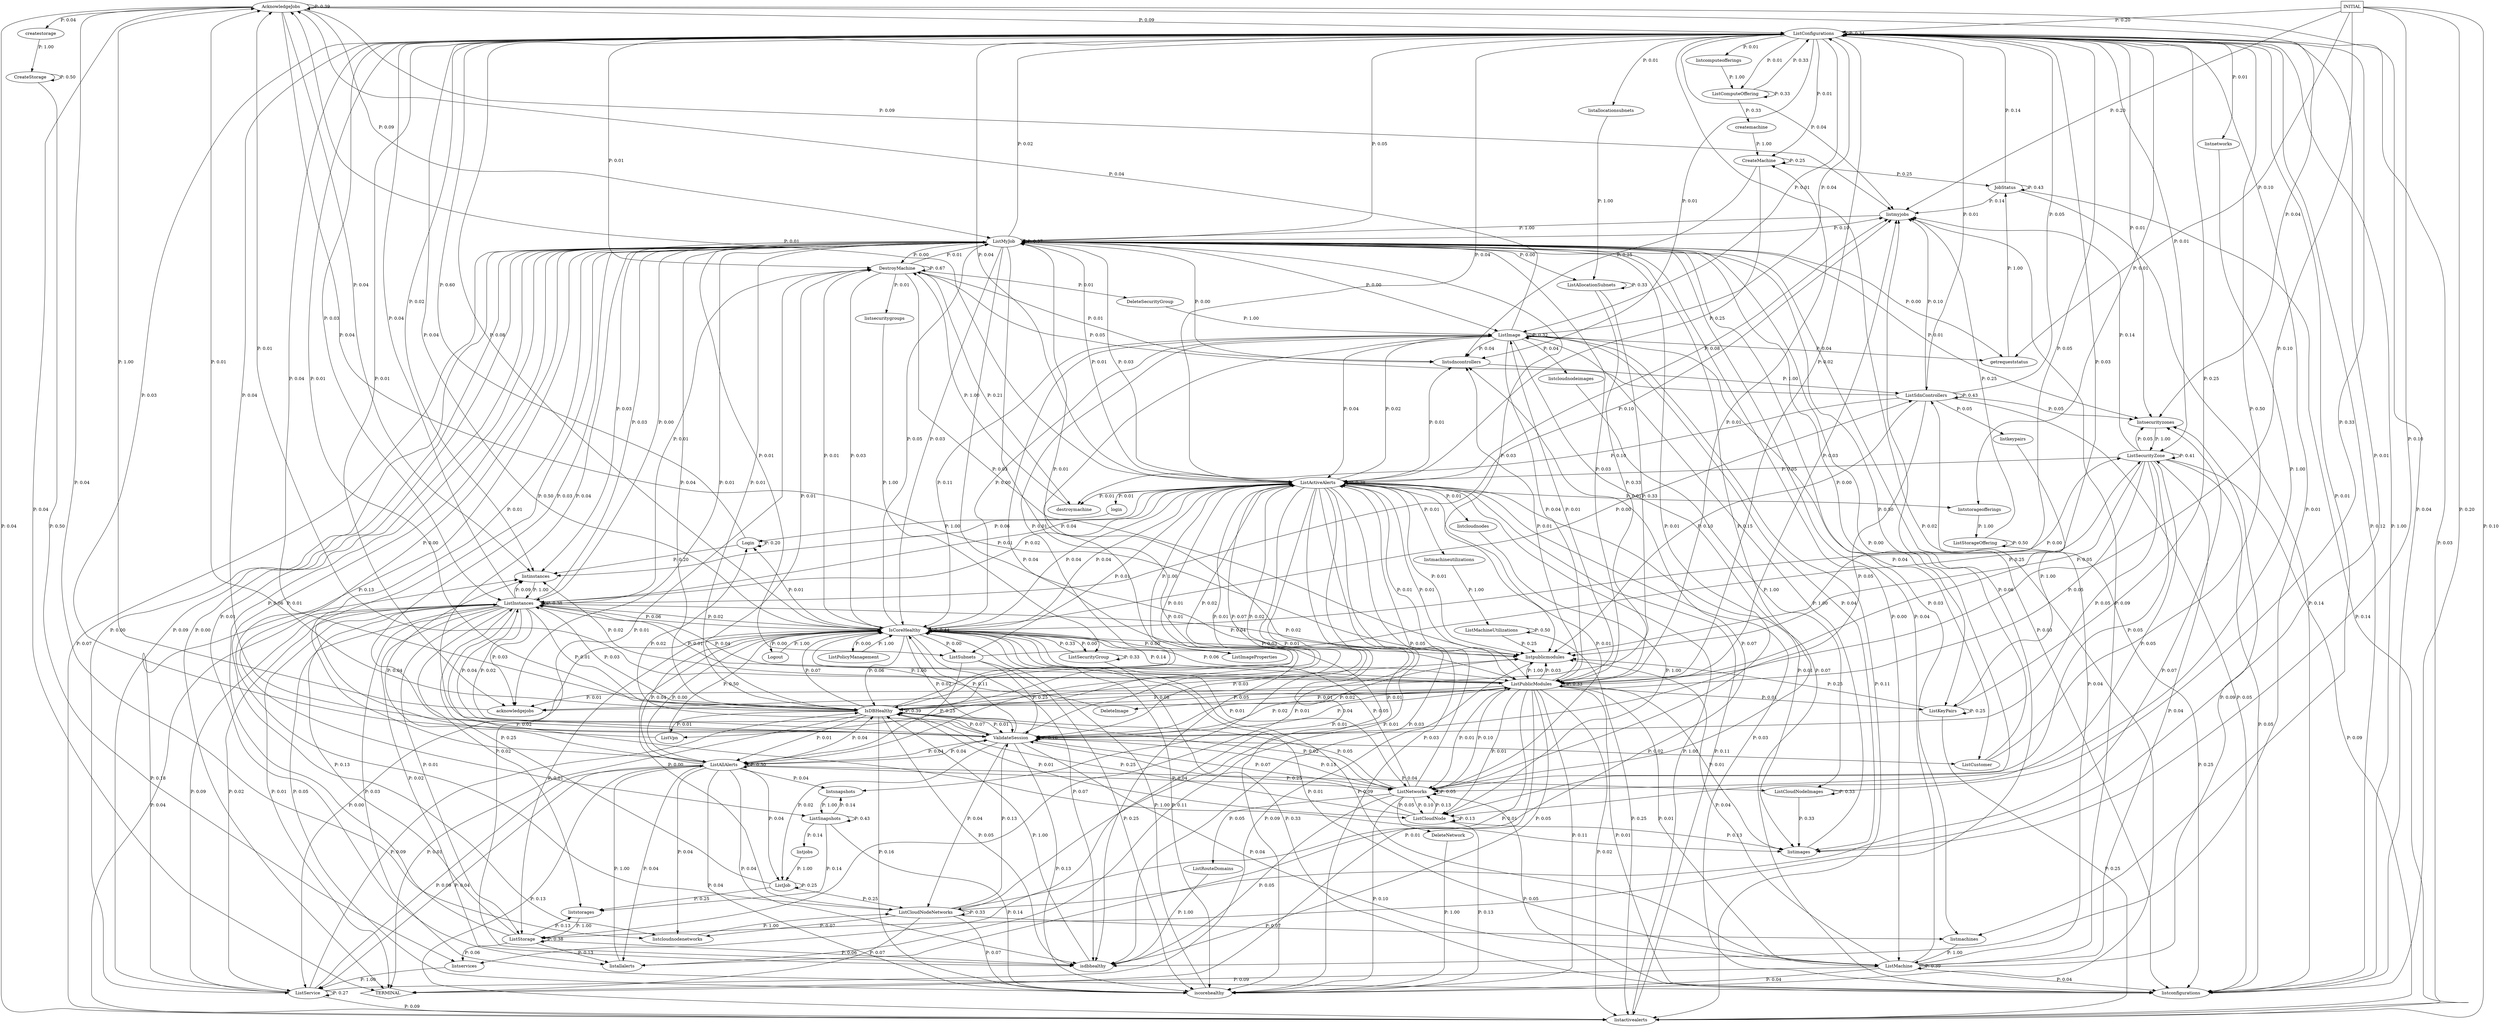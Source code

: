 digraph G {
  0 [label="AcknowledgeJobs"];
  1 [label="CreateMachine"];
  2 [label="CreateStorage"];
  3 [label="DeleteImage"];
  4 [label="DeleteNetwork"];
  5 [label="DeleteSecurityGroup"];
  6 [label="DestroyMachine"];
  7 [label="IsCoreHealthy"];
  8 [label="IsDBHealthy"];
  9 [label="JobStatus"];
  10 [label="ListActiveAlerts"];
  11 [label="ListAllAlerts"];
  12 [label="ListAllocationSubnets"];
  13 [label="ListCloudNode"];
  14 [label="ListCloudNodeImages"];
  15 [label="ListCloudNodeNetworks"];
  16 [label="ListComputeOffering"];
  17 [label="ListConfigurations"];
  18 [label="ListCustomer"];
  19 [label="ListImage"];
  20 [label="ListImageProperties"];
  21 [label="ListInstances"];
  22 [label="ListJob"];
  23 [label="ListKeyPairs"];
  24 [label="ListMachine"];
  25 [label="ListMachineUtilizations"];
  26 [label="ListMyJob"];
  27 [label="ListNetworks"];
  28 [label="ListPolicyManagement"];
  29 [label="ListPublicModules"];
  30 [label="ListRouteDomains"];
  31 [label="ListSdnControllers"];
  32 [label="ListSecurityGroup"];
  33 [label="ListSecurityZone"];
  34 [label="ListService"];
  35 [label="ListSnapshots"];
  36 [label="ListStorage"];
  37 [label="ListStorageOffering"];
  38 [label="ListSubnets"];
  39 [label="ListVpn"];
  40 [label="Login"];
  41 [label="Logout"];
  42 [label="ValidateSession"];
  43 [label="acknowledgejobs"];
  44 [label="createmachine"];
  45 [label="createstorage"];
  46 [label="destroymachine"];
  47 [label="getrequeststatus"];
  48 [label="iscorehealthy"];
  49 [label="isdbhealthy"];
  50 [label="listactivealerts"];
  51 [label="listallalerts"];
  52 [label="listallocationsubnets"];
  53 [label="listcloudnodeimages"];
  54 [label="listcloudnodenetworks"];
  55 [label="listcloudnodes"];
  56 [label="listcomputeofferings"];
  57 [label="listconfigurations"];
  58 [label="listimages"];
  59 [label="listinstances"];
  60 [label="listjobs"];
  61 [label="listkeypairs"];
  62 [label="listmachines"];
  63 [label="listmachineutilizations"];
  64 [label="listmyjobs"];
  65 [label="listnetworks"];
  66 [label="listpublicmodules"];
  67 [label="listsdncontrollers"];
  68 [label="listsecuritygroups"];
  69 [label="listsecurityzones"];
  70 [label="listservices"];
  71 [label="listsnapshots"];
  72 [label="liststorageofferings"];
  73 [label="liststorages"];
  74 [label="login"];
  75 [label="TERMINAL",shape=diamond];
  76 [label="INITIAL",shape=box];
0->0 [label="P: 0.39"];
0->17 [label="P: 0.09"];
0->26 [label="P: 0.09"];
0->45 [label="P: 0.04"];
0->50 [label="P: 0.04"];
0->54 [label="P: 0.04"];
0->57 [label="P: 0.04"];
0->59 [label="P: 0.04"];
0->64 [label="P: 0.09"];
0->66 [label="P: 0.04"];
0->69 [label="P: 0.04"];
0->75 [label="P: 0.04"];
1->1 [label="P: 0.25"];
1->9 [label="P: 0.25"];
1->10 [label="P: 0.25"];
1->67 [label="P: 0.25"];
2->2 [label="P: 0.50"];
2->70 [label="P: 0.50"];
3->7 [label="P: 1.00"];
4->48 [label="P: 1.00"];
5->19 [label="P: 1.00"];
6->5 [label="P: 0.01"];
6->6 [label="P: 0.67"];
6->7 [label="P: 0.03"];
6->21 [label="P: 0.01"];
6->26 [label="P: 0.01"];
6->46 [label="P: 0.21"];
6->49 [label="P: 0.01"];
6->66 [label="P: 0.03"];
6->67 [label="P: 0.01"];
6->68 [label="P: 0.01"];
7->6 [label="P: 0.01"];
7->7 [label="P: 0.44"];
7->8 [label="P: 0.06"];
7->10 [label="P: 0.04"];
7->11 [label="P: 0.00"];
7->15 [label="P: 0.00"];
7->17 [label="P: 0.04"];
7->19 [label="P: 0.00"];
7->20 [label="P: 0.00"];
7->21 [label="P: 0.02"];
7->24 [label="P: 0.01"];
7->26 [label="P: 0.05"];
7->27 [label="P: 0.01"];
7->28 [label="P: 0.00"];
7->29 [label="P: 0.06"];
7->31 [label="P: 0.00"];
7->32 [label="P: 0.00"];
7->33 [label="P: 0.00"];
7->34 [label="P: 0.00"];
7->36 [label="P: 0.01"];
7->38 [label="P: 0.00"];
7->40 [label="P: 0.01"];
7->41 [label="P: 0.00"];
7->42 [label="P: 0.02"];
7->48 [label="P: 0.11"];
7->49 [label="P: 0.07"];
7->66 [label="P: 0.03"];
8->0 [label="P: 0.01"];
8->6 [label="P: 0.01"];
8->7 [label="P: 0.07"];
8->8 [label="P: 0.39"];
8->10 [label="P: 0.02"];
8->11 [label="P: 0.01"];
8->13 [label="P: 0.01"];
8->17 [label="P: 0.04"];
8->19 [label="P: 0.01"];
8->21 [label="P: 0.03"];
8->26 [label="P: 0.04"];
8->27 [label="P: 0.02"];
8->29 [label="P: 0.08"];
8->39 [label="P: 0.01"];
8->42 [label="P: 0.01"];
8->48 [label="P: 0.16"];
8->49 [label="P: 0.05"];
8->66 [label="P: 0.03"];
8->75 [label="P: 0.01"];
9->9 [label="P: 0.43"];
9->17 [label="P: 0.14"];
9->50 [label="P: 0.14"];
9->57 [label="P: 0.14"];
9->64 [label="P: 0.14"];
10->0 [label="P: 0.01"];
10->7 [label="P: 0.04"];
10->8 [label="P: 0.01"];
10->10 [label="P: 0.38"];
10->15 [label="P: 0.01"];
10->17 [label="P: 0.04"];
10->19 [label="P: 0.02"];
10->21 [label="P: 0.01"];
10->26 [label="P: 0.03"];
10->27 [label="P: 0.01"];
10->29 [label="P: 0.01"];
10->36 [label="P: 0.01"];
10->38 [label="P: 0.01"];
10->39 [label="P: 0.01"];
10->42 [label="P: 0.02"];
10->46 [label="P: 0.01"];
10->48 [label="P: 0.03"];
10->49 [label="P: 0.03"];
10->50 [label="P: 0.11"];
10->51 [label="P: 0.01"];
10->55 [label="P: 0.01"];
10->57 [label="P: 0.03"];
10->58 [label="P: 0.01"];
10->59 [label="P: 0.06"];
10->63 [label="P: 0.01"];
10->64 [label="P: 0.08"];
10->66 [label="P: 0.01"];
10->67 [label="P: 0.01"];
10->70 [label="P: 0.01"];
10->71 [label="P: 0.01"];
10->72 [label="P: 0.01"];
10->74 [label="P: 0.01"];
11->7 [label="P: 0.04"];
11->8 [label="P: 0.04"];
11->11 [label="P: 0.30"];
11->14 [label="P: 0.04"];
11->22 [label="P: 0.04"];
11->27 [label="P: 0.04"];
11->34 [label="P: 0.04"];
11->42 [label="P: 0.04"];
11->48 [label="P: 0.04"];
11->49 [label="P: 0.04"];
11->50 [label="P: 0.13"];
11->51 [label="P: 0.04"];
11->54 [label="P: 0.04"];
11->59 [label="P: 0.04"];
11->71 [label="P: 0.04"];
12->12 [label="P: 0.33"];
12->29 [label="P: 0.33"];
12->43 [label="P: 0.33"];
13->8 [label="P: 0.25"];
13->13 [label="P: 0.13"];
13->27 [label="P: 0.13"];
13->42 [label="P: 0.25"];
13->48 [label="P: 0.13"];
13->58 [label="P: 0.13"];
14->14 [label="P: 0.33"];
14->17 [label="P: 0.33"];
14->58 [label="P: 0.33"];
15->15 [label="P: 0.33"];
15->26 [label="P: 0.13"];
15->42 [label="P: 0.13"];
15->48 [label="P: 0.07"];
15->54 [label="P: 0.07"];
15->62 [label="P: 0.07"];
15->67 [label="P: 0.07"];
15->69 [label="P: 0.07"];
15->75 [label="P: 0.07"];
16->16 [label="P: 0.33"];
16->17 [label="P: 0.33"];
16->44 [label="P: 0.33"];
17->1 [label="P: 0.01"];
17->6 [label="P: 0.01"];
17->7 [label="P: 0.08"];
17->8 [label="P: 0.01"];
17->10 [label="P: 0.04"];
17->16 [label="P: 0.01"];
17->17 [label="P: 0.34"];
17->19 [label="P: 0.01"];
17->21 [label="P: 0.03"];
17->26 [label="P: 0.05"];
17->29 [label="P: 0.02"];
17->31 [label="P: 0.01"];
17->33 [label="P: 0.01"];
17->42 [label="P: 0.03"];
17->43 [label="P: 0.01"];
17->48 [label="P: 0.02"];
17->49 [label="P: 0.01"];
17->50 [label="P: 0.03"];
17->52 [label="P: 0.01"];
17->56 [label="P: 0.01"];
17->57 [label="P: 0.12"];
17->58 [label="P: 0.01"];
17->59 [label="P: 0.02"];
17->62 [label="P: 0.01"];
17->64 [label="P: 0.04"];
17->65 [label="P: 0.01"];
17->66 [label="P: 0.05"];
17->67 [label="P: 0.01"];
17->69 [label="P: 0.01"];
17->72 [label="P: 0.01"];
18->17 [label="P: 0.50"];
18->26 [label="P: 0.50"];
19->0 [label="P: 0.04"];
19->7 [label="P: 0.11"];
19->8 [label="P: 0.04"];
19->10 [label="P: 0.04"];
19->11 [label="P: 0.04"];
19->17 [label="P: 0.04"];
19->18 [label="P: 0.04"];
19->19 [label="P: 0.32"];
19->29 [label="P: 0.04"];
19->47 [label="P: 0.04"];
19->50 [label="P: 0.11"];
19->53 [label="P: 0.04"];
19->57 [label="P: 0.07"];
19->58 [label="P: 0.04"];
19->67 [label="P: 0.04"];
20->10 [label="P: 1.00"];
21->7 [label="P: 0.06"];
21->8 [label="P: 0.01"];
21->10 [label="P: 0.02"];
21->17 [label="P: 0.04"];
21->21 [label="P: 0.38"];
21->26 [label="P: 0.03"];
21->29 [label="P: 0.01"];
21->34 [label="P: 0.02"];
21->36 [label="P: 0.01"];
21->42 [label="P: 0.02"];
21->43 [label="P: 0.03"];
21->48 [label="P: 0.05"];
21->49 [label="P: 0.02"];
21->50 [label="P: 0.04"];
21->57 [label="P: 0.03"];
21->58 [label="P: 0.02"];
21->59 [label="P: 0.09"];
21->64 [label="P: 0.10"];
21->66 [label="P: 0.02"];
21->73 [label="P: 0.02"];
21->75 [label="P: 0.01"];
22->15 [label="P: 0.25"];
22->21 [label="P: 0.25"];
22->22 [label="P: 0.25"];
22->73 [label="P: 0.25"];
23->17 [label="P: 0.25"];
23->23 [label="P: 0.25"];
23->50 [label="P: 0.25"];
23->66 [label="P: 0.25"];
24->7 [label="P: 0.09"];
24->24 [label="P: 0.39"];
24->26 [label="P: 0.04"];
24->31 [label="P: 0.04"];
24->33 [label="P: 0.04"];
24->48 [label="P: 0.04"];
24->57 [label="P: 0.04"];
24->64 [label="P: 0.09"];
24->66 [label="P: 0.04"];
24->69 [label="P: 0.09"];
24->75 [label="P: 0.09"];
25->25 [label="P: 0.50"];
25->50 [label="P: 0.25"];
25->66 [label="P: 0.25"];
26->6 [label="P: 0.00"];
26->7 [label="P: 0.03"];
26->8 [label="P: 0.01"];
26->10 [label="P: 0.01"];
26->11 [label="P: 0.01"];
26->12 [label="P: 0.00"];
26->13 [label="P: 0.00"];
26->17 [label="P: 0.02"];
26->19 [label="P: 0.00"];
26->21 [label="P: 0.00"];
26->23 [label="P: 0.00"];
26->24 [label="P: 0.00"];
26->26 [label="P: 0.37"];
26->27 [label="P: 0.01"];
26->29 [label="P: 0.03"];
26->34 [label="P: 0.00"];
26->35 [label="P: 0.00"];
26->38 [label="P: 0.01"];
26->42 [label="P: 0.03"];
26->43 [label="P: 0.01"];
26->47 [label="P: 0.00"];
26->48 [label="P: 0.04"];
26->49 [label="P: 0.01"];
26->50 [label="P: 0.07"];
26->51 [label="P: 0.01"];
26->54 [label="P: 0.01"];
26->57 [label="P: 0.03"];
26->59 [label="P: 0.03"];
26->62 [label="P: 0.03"];
26->64 [label="P: 0.10"];
26->66 [label="P: 0.03"];
26->67 [label="P: 0.00"];
26->69 [label="P: 0.01"];
26->75 [label="P: 0.00"];
27->4 [label="P: 0.05"];
27->7 [label="P: 0.05"];
27->8 [label="P: 0.05"];
27->10 [label="P: 0.05"];
27->13 [label="P: 0.10"];
27->26 [label="P: 0.15"];
27->27 [label="P: 0.05"];
27->29 [label="P: 0.10"];
27->30 [label="P: 0.05"];
27->42 [label="P: 0.15"];
27->48 [label="P: 0.10"];
27->49 [label="P: 0.05"];
27->57 [label="P: 0.05"];
28->7 [label="P: 1.00"];
29->0 [label="P: 0.01"];
29->1 [label="P: 0.01"];
29->3 [label="P: 0.01"];
29->7 [label="P: 0.14"];
29->8 [label="P: 0.05"];
29->10 [label="P: 0.01"];
29->13 [label="P: 0.01"];
29->17 [label="P: 0.03"];
29->19 [label="P: 0.01"];
29->21 [label="P: 0.04"];
29->23 [label="P: 0.01"];
29->24 [label="P: 0.01"];
29->26 [label="P: 0.01"];
29->27 [label="P: 0.01"];
29->29 [label="P: 0.33"];
29->42 [label="P: 0.02"];
29->43 [label="P: 0.01"];
29->48 [label="P: 0.11"];
29->49 [label="P: 0.05"];
29->50 [label="P: 0.02"];
29->51 [label="P: 0.01"];
29->57 [label="P: 0.01"];
29->58 [label="P: 0.01"];
29->59 [label="P: 0.02"];
29->64 [label="P: 0.03"];
29->66 [label="P: 0.03"];
29->67 [label="P: 0.01"];
29->75 [label="P: 0.01"];
30->49 [label="P: 1.00"];
31->6 [label="P: 0.05"];
31->17 [label="P: 0.05"];
31->31 [label="P: 0.43"];
31->42 [label="P: 0.05"];
31->46 [label="P: 0.10"];
31->57 [label="P: 0.05"];
31->61 [label="P: 0.05"];
31->64 [label="P: 0.10"];
31->66 [label="P: 0.10"];
31->69 [label="P: 0.05"];
32->7 [label="P: 0.33"];
32->32 [label="P: 0.33"];
32->57 [label="P: 0.33"];
33->10 [label="P: 0.05"];
33->13 [label="P: 0.05"];
33->27 [label="P: 0.05"];
33->33 [label="P: 0.41"];
33->42 [label="P: 0.05"];
33->43 [label="P: 0.05"];
33->50 [label="P: 0.09"];
33->57 [label="P: 0.05"];
33->64 [label="P: 0.14"];
33->66 [label="P: 0.05"];
33->69 [label="P: 0.05"];
34->8 [label="P: 0.09"];
34->11 [label="P: 0.09"];
34->21 [label="P: 0.09"];
34->26 [label="P: 0.09"];
34->34 [label="P: 0.27"];
34->50 [label="P: 0.09"];
34->59 [label="P: 0.18"];
34->66 [label="P: 0.09"];
35->35 [label="P: 0.43"];
35->48 [label="P: 0.14"];
35->60 [label="P: 0.14"];
35->71 [label="P: 0.14"];
35->73 [label="P: 0.14"];
36->21 [label="P: 0.13"];
36->26 [label="P: 0.06"];
36->36 [label="P: 0.38"];
36->49 [label="P: 0.06"];
36->51 [label="P: 0.13"];
36->64 [label="P: 0.06"];
36->70 [label="P: 0.06"];
36->73 [label="P: 0.13"];
37->37 [label="P: 0.50"];
37->57 [label="P: 0.25"];
37->64 [label="P: 0.25"];
38->11 [label="P: 0.25"];
38->33 [label="P: 0.25"];
38->42 [label="P: 0.25"];
38->48 [label="P: 0.25"];
39->7 [label="P: 0.50"];
39->26 [label="P: 0.50"];
40->17 [label="P: 0.60"];
40->40 [label="P: 0.20"];
40->59 [label="P: 0.20"];
41->7 [label="P: 1.00"];
42->7 [label="P: 0.11"];
42->8 [label="P: 0.07"];
42->10 [label="P: 0.07"];
42->11 [label="P: 0.04"];
42->15 [label="P: 0.04"];
42->17 [label="P: 0.04"];
42->18 [label="P: 0.02"];
42->21 [label="P: 0.04"];
42->22 [label="P: 0.02"];
42->24 [label="P: 0.04"];
42->26 [label="P: 0.04"];
42->27 [label="P: 0.07"];
42->29 [label="P: 0.04"];
42->40 [label="P: 0.02"];
42->42 [label="P: 0.16"];
42->48 [label="P: 0.13"];
42->66 [label="P: 0.02"];
43->0 [label="P: 1.00"];
44->1 [label="P: 1.00"];
45->2 [label="P: 1.00"];
46->6 [label="P: 1.00"];
47->9 [label="P: 1.00"];
48->7 [label="P: 1.00"];
49->8 [label="P: 1.00"];
50->10 [label="P: 1.00"];
51->11 [label="P: 1.00"];
52->12 [label="P: 1.00"];
53->14 [label="P: 1.00"];
54->15 [label="P: 1.00"];
55->13 [label="P: 1.00"];
56->16 [label="P: 1.00"];
57->17 [label="P: 1.00"];
58->19 [label="P: 1.00"];
59->21 [label="P: 1.00"];
60->22 [label="P: 1.00"];
61->23 [label="P: 1.00"];
62->24 [label="P: 1.00"];
63->25 [label="P: 1.00"];
64->26 [label="P: 1.00"];
65->27 [label="P: 1.00"];
66->29 [label="P: 1.00"];
67->31 [label="P: 1.00"];
68->32 [label="P: 1.00"];
69->33 [label="P: 1.00"];
70->34 [label="P: 1.00"];
71->35 [label="P: 1.00"];
72->37 [label="P: 1.00"];
73->36 [label="P: 1.00"];
74->40 [label="P: 1.00"];
76->17 [label="P: 0.20"];
76->29 [label="P: 0.10"];
76->47 [label="P: 0.10"];
76->50 [label="P: 0.10"];
76->57 [label="P: 0.20"];
76->58 [label="P: 0.10"];
76->64 [label="P: 0.20"];
}
